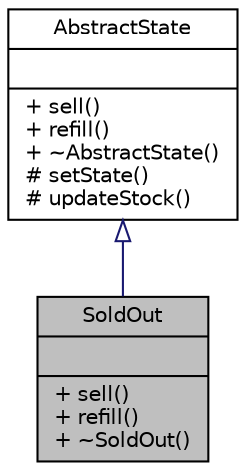 digraph "SoldOut"
{
 // LATEX_PDF_SIZE
  edge [fontname="Helvetica",fontsize="10",labelfontname="Helvetica",labelfontsize="10"];
  node [fontname="Helvetica",fontsize="10",shape=record];
  Node2 [label="{SoldOut\n||+ sell()\l+ refill()\l+ ~SoldOut()\l}",height=0.2,width=0.4,color="black", fillcolor="grey75", style="filled", fontcolor="black",tooltip=" "];
  Node3 -> Node2 [dir="back",color="midnightblue",fontsize="10",style="solid",arrowtail="onormal",fontname="Helvetica"];
  Node3 [label="{AbstractState\n||+ sell()\l+ refill()\l+ ~AbstractState()\l# setState()\l# updateStock()\l}",height=0.2,width=0.4,color="black", fillcolor="white", style="filled",URL="$classAbstractState.html",tooltip=" "];
}
